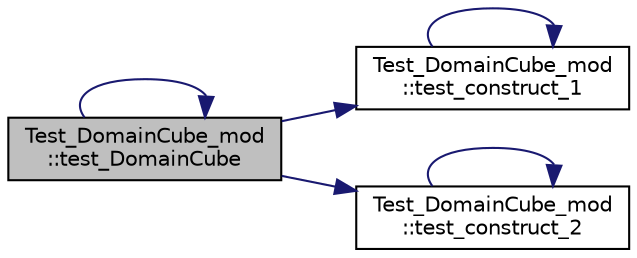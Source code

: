 digraph "Test_DomainCube_mod::test_DomainCube"
{
 // LATEX_PDF_SIZE
  edge [fontname="Helvetica",fontsize="10",labelfontname="Helvetica",labelfontsize="10"];
  node [fontname="Helvetica",fontsize="10",shape=record];
  rankdir="LR";
  Node1 [label="Test_DomainCube_mod\l::test_DomainCube",height=0.2,width=0.4,color="black", fillcolor="grey75", style="filled", fontcolor="black",tooltip=" "];
  Node1 -> Node2 [color="midnightblue",fontsize="10",style="solid",fontname="Helvetica"];
  Node2 [label="Test_DomainCube_mod\l::test_construct_1",height=0.2,width=0.4,color="black", fillcolor="white", style="filled",URL="$namespaceTest__DomainCube__mod.html#a26b476db3f954952da34f41317430a46",tooltip=" "];
  Node2 -> Node2 [color="midnightblue",fontsize="10",style="solid",fontname="Helvetica"];
  Node1 -> Node3 [color="midnightblue",fontsize="10",style="solid",fontname="Helvetica"];
  Node3 [label="Test_DomainCube_mod\l::test_construct_2",height=0.2,width=0.4,color="black", fillcolor="white", style="filled",URL="$namespaceTest__DomainCube__mod.html#a8abedd96fdee0e4d3b1744e8be68ac2d",tooltip="Test the same functionality as in test_construct_1, but for ndim = 2."];
  Node3 -> Node3 [color="midnightblue",fontsize="10",style="solid",fontname="Helvetica"];
  Node1 -> Node1 [color="midnightblue",fontsize="10",style="solid",fontname="Helvetica"];
}
